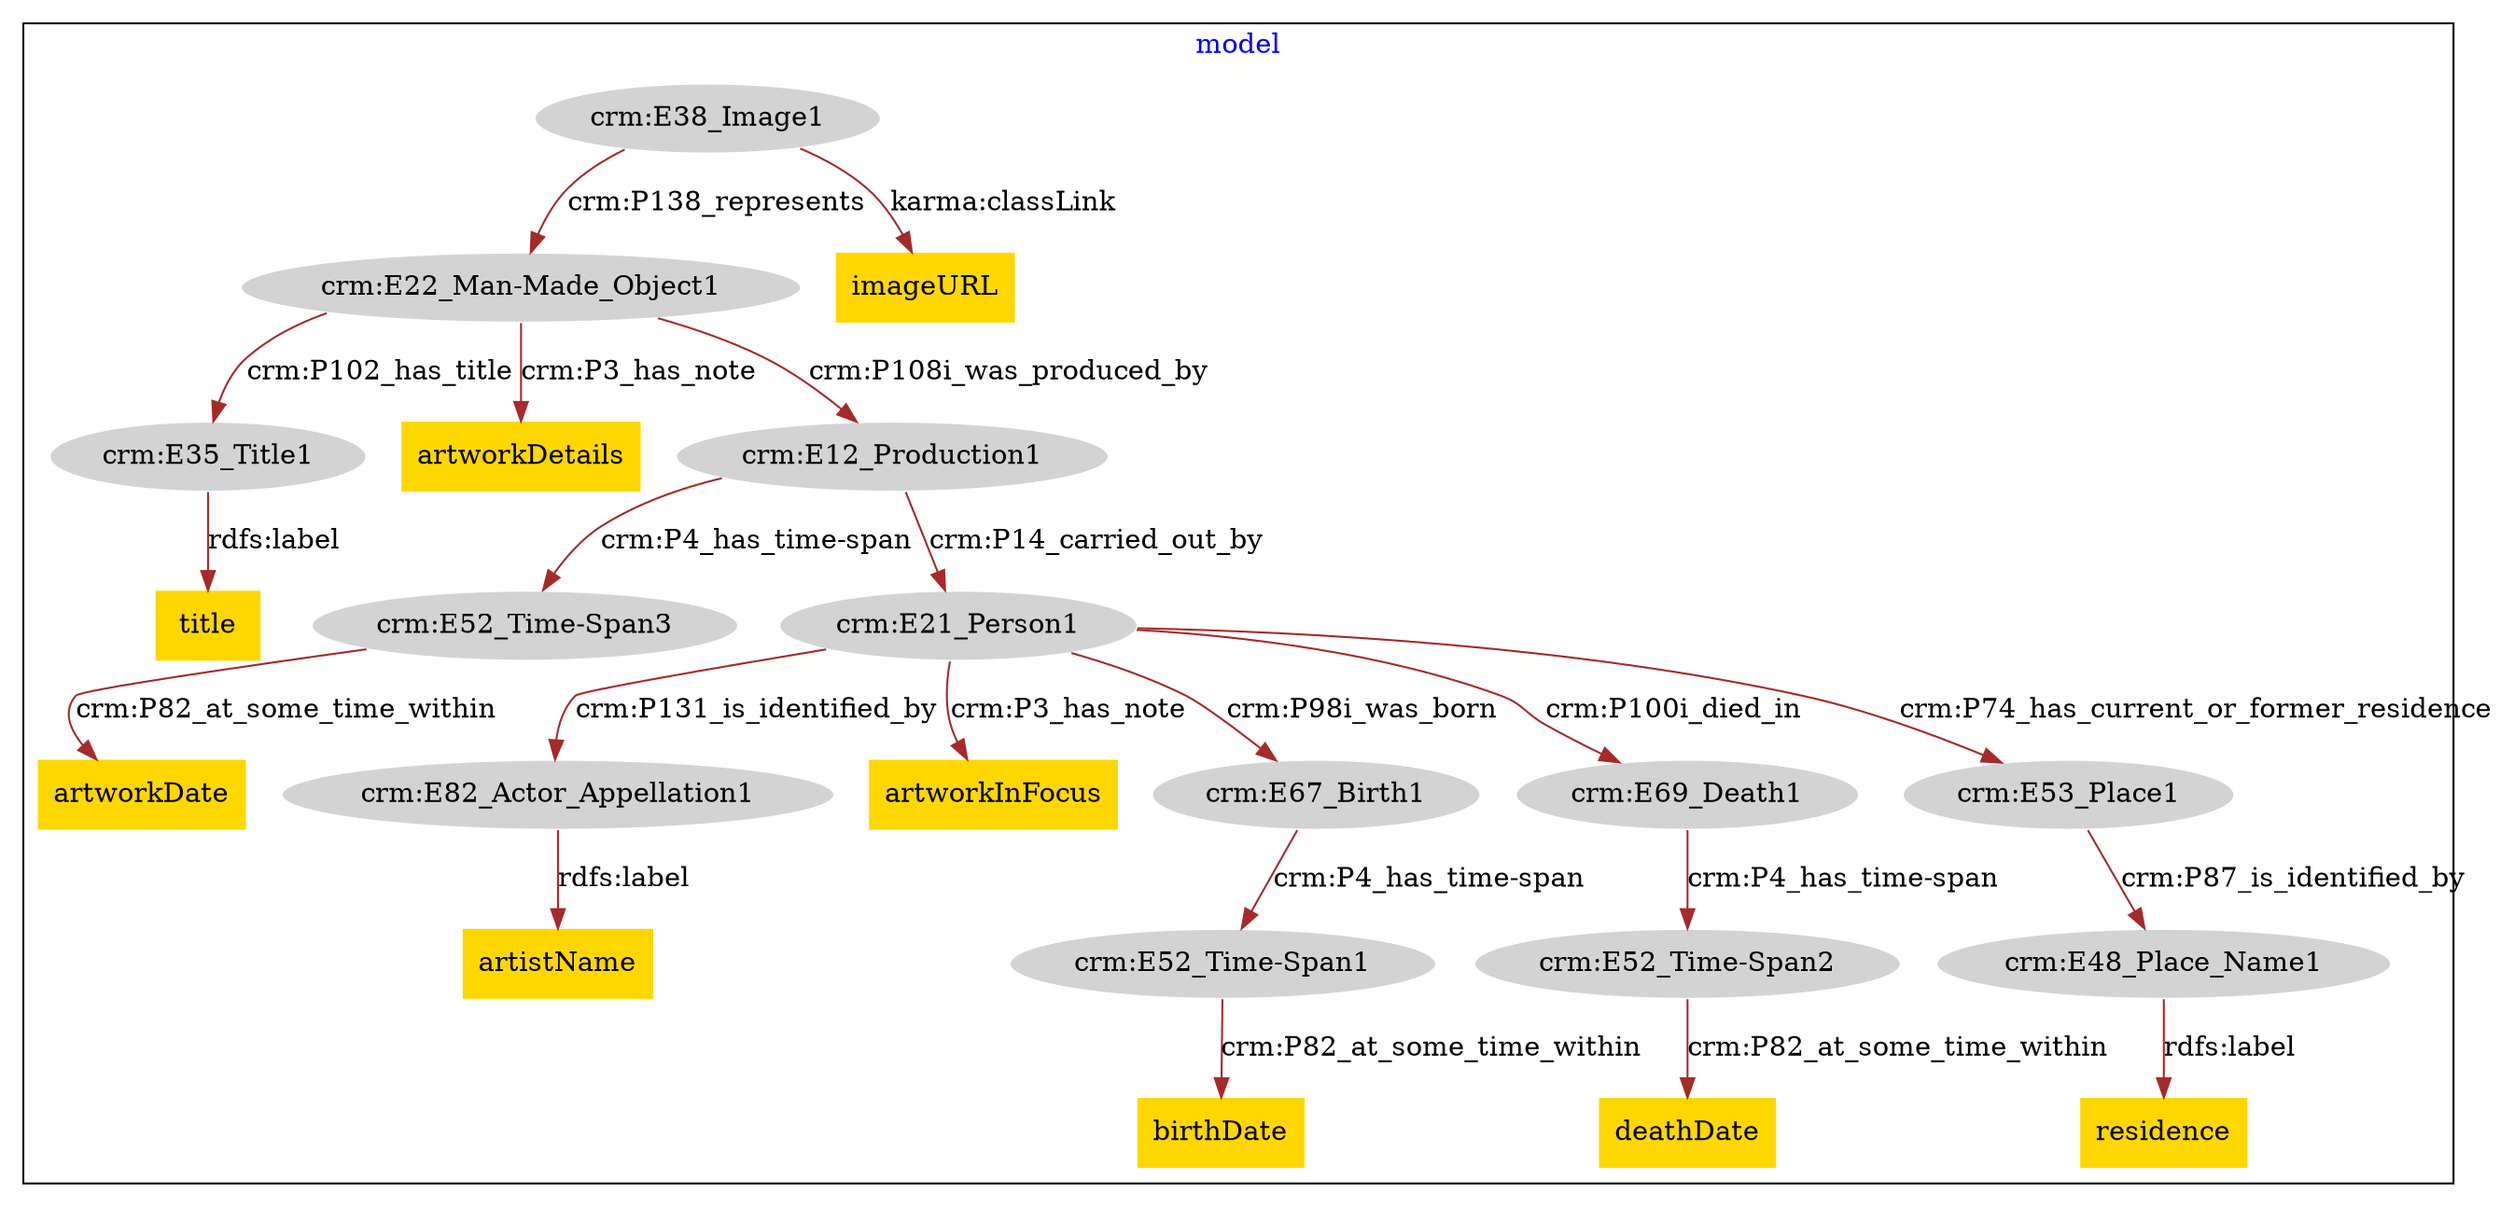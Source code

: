 digraph n0 {
fontcolor="blue"
remincross="true"
subgraph cluster {
label="model"
"crm:E82_Actor_Appellation1"[style="filled",color="white",fillcolor="lightgray",label="crm:E82_Actor_Appellation1"];
"artistName"[shape="plaintext",style="filled",fillcolor="gold",label="artistName"];
"crm:E48_Place_Name1"[style="filled",color="white",fillcolor="lightgray",label="crm:E48_Place_Name1"];
"residence"[shape="plaintext",style="filled",fillcolor="gold",label="residence"];
"crm:E52_Time-Span1"[style="filled",color="white",fillcolor="lightgray",label="crm:E52_Time-Span1"];
"birthDate"[shape="plaintext",style="filled",fillcolor="gold",label="birthDate"];
"crm:E52_Time-Span2"[style="filled",color="white",fillcolor="lightgray",label="crm:E52_Time-Span2"];
"deathDate"[shape="plaintext",style="filled",fillcolor="gold",label="deathDate"];
"crm:E35_Title1"[style="filled",color="white",fillcolor="lightgray",label="crm:E35_Title1"];
"title"[shape="plaintext",style="filled",fillcolor="gold",label="title"];
"crm:E52_Time-Span3"[style="filled",color="white",fillcolor="lightgray",label="crm:E52_Time-Span3"];
"artworkDate"[shape="plaintext",style="filled",fillcolor="gold",label="artworkDate"];
"crm:E22_Man-Made_Object1"[style="filled",color="white",fillcolor="lightgray",label="crm:E22_Man-Made_Object1"];
"artworkDetails"[shape="plaintext",style="filled",fillcolor="gold",label="artworkDetails"];
"crm:E21_Person1"[style="filled",color="white",fillcolor="lightgray",label="crm:E21_Person1"];
"artworkInFocus"[shape="plaintext",style="filled",fillcolor="gold",label="artworkInFocus"];
"crm:E38_Image1"[style="filled",color="white",fillcolor="lightgray",label="crm:E38_Image1"];
"imageURL"[shape="plaintext",style="filled",fillcolor="gold",label="imageURL"];
"crm:E12_Production1"[style="filled",color="white",fillcolor="lightgray",label="crm:E12_Production1"];
"crm:E67_Birth1"[style="filled",color="white",fillcolor="lightgray",label="crm:E67_Birth1"];
"crm:E69_Death1"[style="filled",color="white",fillcolor="lightgray",label="crm:E69_Death1"];
"crm:E53_Place1"[style="filled",color="white",fillcolor="lightgray",label="crm:E53_Place1"];
}
"crm:E82_Actor_Appellation1" -> "artistName"[color="brown",fontcolor="black",label="rdfs:label"];
"crm:E48_Place_Name1" -> "residence"[color="brown",fontcolor="black",label="rdfs:label"];
"crm:E52_Time-Span1" -> "birthDate"[color="brown",fontcolor="black",label="crm:P82_at_some_time_within"];
"crm:E52_Time-Span2" -> "deathDate"[color="brown",fontcolor="black",label="crm:P82_at_some_time_within"];
"crm:E35_Title1" -> "title"[color="brown",fontcolor="black",label="rdfs:label"];
"crm:E52_Time-Span3" -> "artworkDate"[color="brown",fontcolor="black",label="crm:P82_at_some_time_within"];
"crm:E22_Man-Made_Object1" -> "artworkDetails"[color="brown",fontcolor="black",label="crm:P3_has_note"];
"crm:E21_Person1" -> "artworkInFocus"[color="brown",fontcolor="black",label="crm:P3_has_note"];
"crm:E38_Image1" -> "imageURL"[color="brown",fontcolor="black",label="karma:classLink"];
"crm:E38_Image1" -> "crm:E22_Man-Made_Object1"[color="brown",fontcolor="black",label="crm:P138_represents"];
"crm:E22_Man-Made_Object1" -> "crm:E12_Production1"[color="brown",fontcolor="black",label="crm:P108i_was_produced_by"];
"crm:E22_Man-Made_Object1" -> "crm:E35_Title1"[color="brown",fontcolor="black",label="crm:P102_has_title"];
"crm:E12_Production1" -> "crm:E21_Person1"[color="brown",fontcolor="black",label="crm:P14_carried_out_by"];
"crm:E12_Production1" -> "crm:E52_Time-Span3"[color="brown",fontcolor="black",label="crm:P4_has_time-span"];
"crm:E21_Person1" -> "crm:E67_Birth1"[color="brown",fontcolor="black",label="crm:P98i_was_born"];
"crm:E21_Person1" -> "crm:E69_Death1"[color="brown",fontcolor="black",label="crm:P100i_died_in"];
"crm:E21_Person1" -> "crm:E82_Actor_Appellation1"[color="brown",fontcolor="black",label="crm:P131_is_identified_by"];
"crm:E21_Person1" -> "crm:E53_Place1"[color="brown",fontcolor="black",label="crm:P74_has_current_or_former_residence"];
"crm:E53_Place1" -> "crm:E48_Place_Name1"[color="brown",fontcolor="black",label="crm:P87_is_identified_by"];
"crm:E67_Birth1" -> "crm:E52_Time-Span1"[color="brown",fontcolor="black",label="crm:P4_has_time-span"];
"crm:E69_Death1" -> "crm:E52_Time-Span2"[color="brown",fontcolor="black",label="crm:P4_has_time-span"];
}
